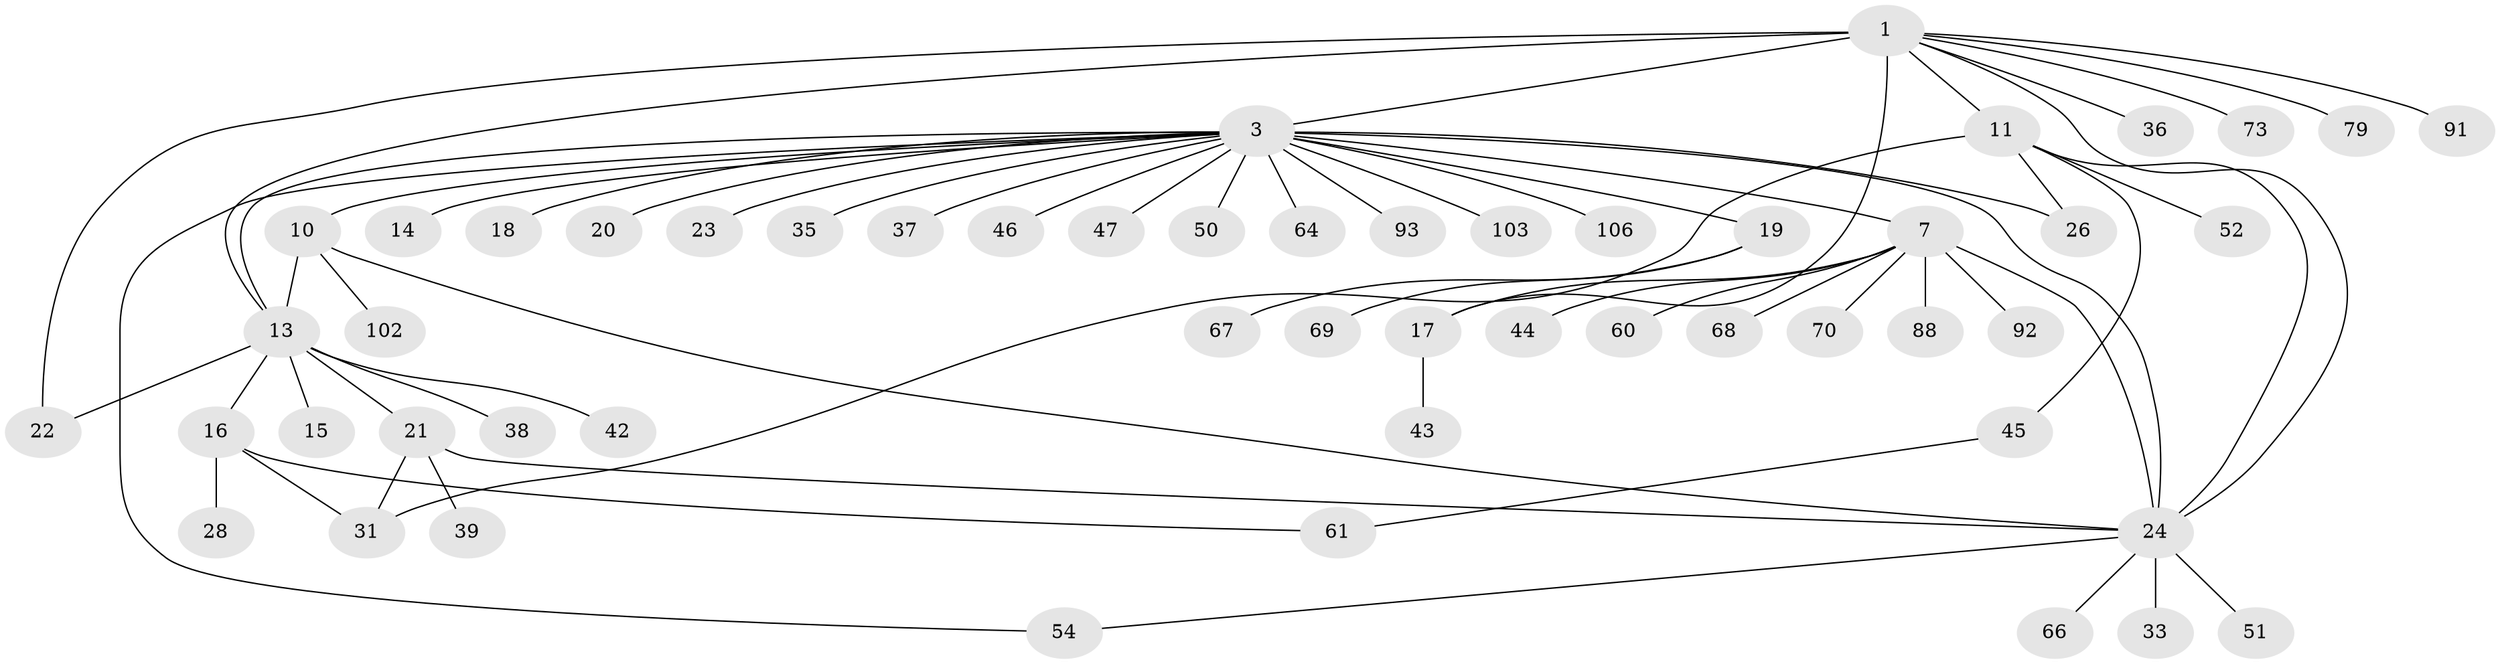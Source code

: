 // original degree distribution, {7: 0.018867924528301886, 5: 0.018867924528301886, 9: 0.02830188679245283, 20: 0.009433962264150943, 3: 0.08490566037735849, 4: 0.05660377358490566, 12: 0.018867924528301886, 1: 0.5471698113207547, 2: 0.18867924528301888, 6: 0.018867924528301886, 8: 0.009433962264150943}
// Generated by graph-tools (version 1.1) at 2025/14/03/09/25 04:14:33]
// undirected, 53 vertices, 66 edges
graph export_dot {
graph [start="1"]
  node [color=gray90,style=filled];
  1 [super="+25+2"];
  3 [super="+6+104+80+4+8"];
  7 [super="+9"];
  10;
  11 [super="+75"];
  13 [super="+29+40+95"];
  14;
  15;
  16 [super="+59"];
  17 [super="+41+48"];
  18;
  19;
  20;
  21 [super="+90+82"];
  22;
  23;
  24 [super="+27"];
  26 [super="+87"];
  28;
  31 [super="+83"];
  33;
  35;
  36 [super="+96"];
  37;
  38;
  39;
  42;
  43 [super="+55"];
  44;
  45;
  46;
  47 [super="+94+84"];
  50;
  51;
  52;
  54 [super="+57"];
  60;
  61 [super="+62+101"];
  64;
  66;
  67;
  68;
  69;
  70;
  73;
  79;
  88;
  91;
  92;
  93;
  102;
  103;
  106;
  1 -- 36 [weight=2];
  1 -- 73;
  1 -- 91;
  1 -- 3 [weight=4];
  1 -- 24;
  1 -- 22;
  1 -- 13;
  1 -- 17;
  1 -- 11;
  1 -- 79;
  3 -- 14;
  3 -- 20 [weight=2];
  3 -- 13;
  3 -- 46;
  3 -- 18 [weight=2];
  3 -- 19;
  3 -- 23 [weight=2];
  3 -- 64;
  3 -- 7 [weight=2];
  3 -- 10;
  3 -- 24 [weight=2];
  3 -- 26 [weight=2];
  3 -- 93;
  3 -- 35;
  3 -- 37;
  3 -- 103;
  3 -- 106;
  3 -- 47;
  3 -- 50;
  3 -- 54;
  7 -- 17;
  7 -- 44;
  7 -- 60;
  7 -- 88;
  7 -- 92;
  7 -- 24;
  7 -- 68;
  7 -- 70;
  10 -- 13;
  10 -- 102;
  10 -- 24;
  11 -- 26;
  11 -- 45;
  11 -- 52;
  11 -- 24;
  11 -- 31;
  13 -- 15;
  13 -- 16;
  13 -- 21;
  13 -- 22;
  13 -- 38;
  13 -- 42;
  16 -- 28;
  16 -- 31;
  16 -- 61;
  17 -- 43;
  19 -- 67;
  19 -- 69;
  21 -- 39;
  21 -- 24;
  21 -- 31;
  24 -- 33;
  24 -- 66;
  24 -- 51;
  24 -- 54;
  45 -- 61;
}
